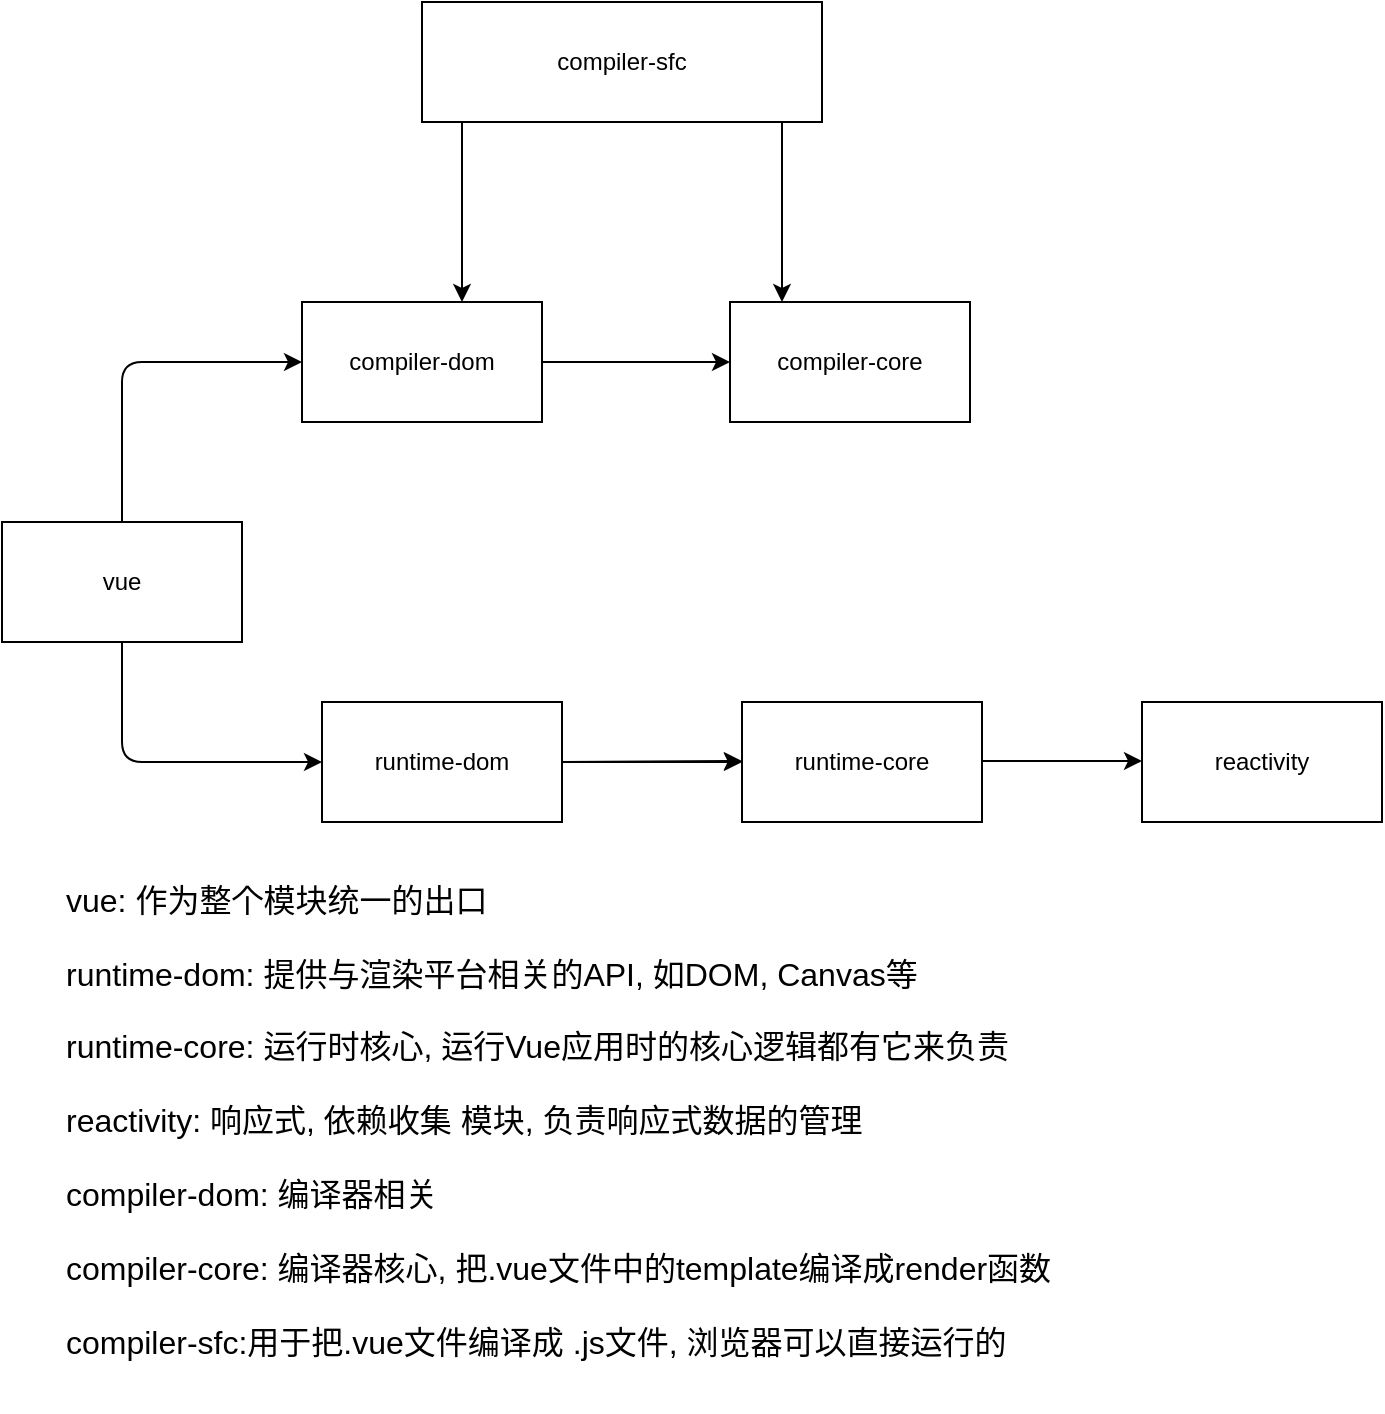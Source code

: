<mxfile>
    <diagram id="iRlrnNifLcoUCY0fOx0v" name="第 1 页">
        <mxGraphModel dx="793" dy="614" grid="1" gridSize="10" guides="1" tooltips="1" connect="1" arrows="1" fold="1" page="1" pageScale="1" pageWidth="827" pageHeight="1169" math="0" shadow="0">
            <root>
                <mxCell id="0"/>
                <mxCell id="1" parent="0"/>
                <mxCell id="2" value="vue" style="rounded=0;whiteSpace=wrap;html=1;" vertex="1" parent="1">
                    <mxGeometry x="50" y="280" width="120" height="60" as="geometry"/>
                </mxCell>
                <mxCell id="5" value="" style="endArrow=classic;html=1;" edge="1" parent="1">
                    <mxGeometry width="50" height="50" relative="1" as="geometry">
                        <mxPoint x="110" y="340" as="sourcePoint"/>
                        <mxPoint x="210" y="400" as="targetPoint"/>
                        <Array as="points">
                            <mxPoint x="110" y="400"/>
                        </Array>
                    </mxGeometry>
                </mxCell>
                <mxCell id="15" value="" style="edgeStyle=none;html=1;" edge="1" parent="1" source="6" target="8">
                    <mxGeometry relative="1" as="geometry"/>
                </mxCell>
                <mxCell id="6" value="runtime-dom" style="rounded=0;whiteSpace=wrap;html=1;" vertex="1" parent="1">
                    <mxGeometry x="210" y="370" width="120" height="60" as="geometry"/>
                </mxCell>
                <mxCell id="7" value="" style="endArrow=classic;html=1;exitX=1;exitY=0.5;exitDx=0;exitDy=0;" edge="1" parent="1" source="6">
                    <mxGeometry width="50" height="50" relative="1" as="geometry">
                        <mxPoint x="330" y="399.5" as="sourcePoint"/>
                        <mxPoint x="420" y="399.5" as="targetPoint"/>
                    </mxGeometry>
                </mxCell>
                <mxCell id="8" value="runtime-core" style="rounded=0;whiteSpace=wrap;html=1;" vertex="1" parent="1">
                    <mxGeometry x="420" y="370" width="120" height="60" as="geometry"/>
                </mxCell>
                <mxCell id="9" value="" style="endArrow=classic;html=1;" edge="1" parent="1">
                    <mxGeometry width="50" height="50" relative="1" as="geometry">
                        <mxPoint x="540" y="399.5" as="sourcePoint"/>
                        <mxPoint x="620" y="399.5" as="targetPoint"/>
                    </mxGeometry>
                </mxCell>
                <mxCell id="10" value="reactivity" style="rounded=0;whiteSpace=wrap;html=1;" vertex="1" parent="1">
                    <mxGeometry x="620" y="370" width="120" height="60" as="geometry"/>
                </mxCell>
                <mxCell id="11" value="" style="endArrow=classic;html=1;" edge="1" parent="1">
                    <mxGeometry width="50" height="50" relative="1" as="geometry">
                        <mxPoint x="110" y="280" as="sourcePoint"/>
                        <mxPoint x="200" y="200" as="targetPoint"/>
                        <Array as="points">
                            <mxPoint x="110" y="200"/>
                        </Array>
                    </mxGeometry>
                </mxCell>
                <mxCell id="12" value="compiler-dom" style="rounded=0;whiteSpace=wrap;html=1;" vertex="1" parent="1">
                    <mxGeometry x="200" y="170" width="120" height="60" as="geometry"/>
                </mxCell>
                <mxCell id="13" value="compiler-core" style="rounded=0;whiteSpace=wrap;html=1;" vertex="1" parent="1">
                    <mxGeometry x="414" y="170" width="120" height="60" as="geometry"/>
                </mxCell>
                <mxCell id="14" value="" style="endArrow=classic;html=1;entryX=0;entryY=0.5;entryDx=0;entryDy=0;" edge="1" parent="1" source="12" target="13">
                    <mxGeometry width="50" height="50" relative="1" as="geometry">
                        <mxPoint x="320" y="199.5" as="sourcePoint"/>
                        <mxPoint x="410" y="199.5" as="targetPoint"/>
                    </mxGeometry>
                </mxCell>
                <mxCell id="16" value="compiler-sfc" style="rounded=0;whiteSpace=wrap;html=1;" vertex="1" parent="1">
                    <mxGeometry x="260" y="20" width="200" height="60" as="geometry"/>
                </mxCell>
                <mxCell id="17" value="" style="endArrow=classic;html=1;" edge="1" parent="1">
                    <mxGeometry width="50" height="50" relative="1" as="geometry">
                        <mxPoint x="280" y="80" as="sourcePoint"/>
                        <mxPoint x="280" y="170" as="targetPoint"/>
                    </mxGeometry>
                </mxCell>
                <mxCell id="18" value="" style="endArrow=classic;html=1;" edge="1" parent="1">
                    <mxGeometry width="50" height="50" relative="1" as="geometry">
                        <mxPoint x="440" y="80" as="sourcePoint"/>
                        <mxPoint x="440" y="170" as="targetPoint"/>
                    </mxGeometry>
                </mxCell>
                <mxCell id="19" value="&lt;p style=&quot;line-height: 130%; font-size: 16px;&quot;&gt;vue: 作为整个模块统一的出口&lt;br&gt;&lt;/p&gt;&lt;p style=&quot;line-height: 130%; font-size: 16px;&quot;&gt;runtime-dom: 提供与渲染平台相关的API, 如DOM, Canvas等&lt;br&gt;&lt;/p&gt;&lt;p style=&quot;line-height: 130%; font-size: 16px;&quot;&gt;runtime-core: 运行时核心, 运行Vue应用时的核心逻辑都有它来负责&lt;/p&gt;&lt;p style=&quot;line-height: 130%; font-size: 16px;&quot;&gt;reactivity: 响应式, 依赖收集 模块, 负责响应式数据的管理&lt;/p&gt;&lt;p style=&quot;line-height: 130%; font-size: 16px;&quot;&gt;compiler-dom: 编译器相关&lt;/p&gt;&lt;p style=&quot;line-height: 130%; font-size: 16px;&quot;&gt;compiler-core: 编译器核心, 把.vue文件中的template编译成render函数&lt;/p&gt;&lt;p style=&quot;line-height: 130%; font-size: 16px;&quot;&gt;compiler-sfc:用于把.vue文件编译成 .js文件, 浏览器可以直接运行的&lt;/p&gt;" style="text;html=1;align=left;verticalAlign=middle;resizable=0;points=[];autosize=1;strokeColor=none;fillColor=none;" vertex="1" parent="1">
                    <mxGeometry x="80" y="435" width="520" height="290" as="geometry"/>
                </mxCell>
            </root>
        </mxGraphModel>
    </diagram>
</mxfile>